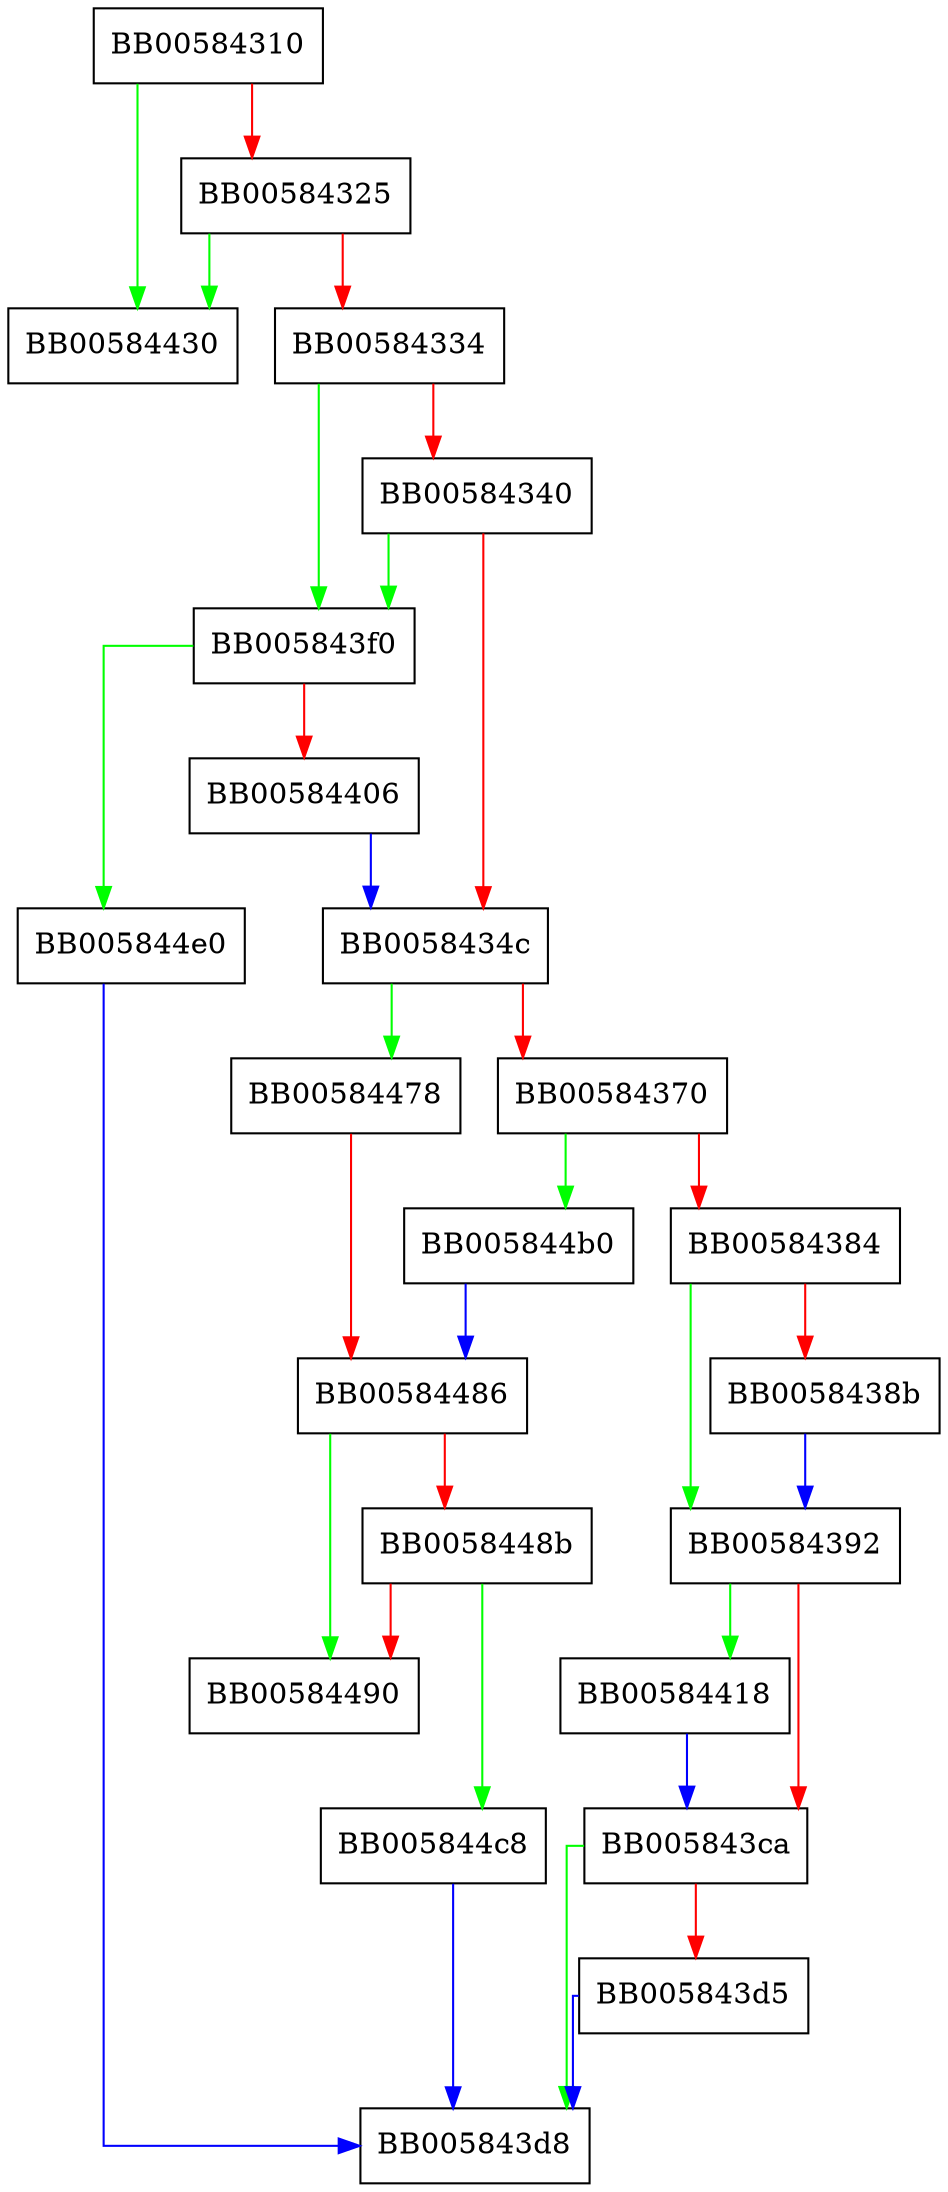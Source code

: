 digraph d2i_ECParameters {
  node [shape="box"];
  graph [splines=ortho];
  BB00584310 -> BB00584430 [color="green"];
  BB00584310 -> BB00584325 [color="red"];
  BB00584325 -> BB00584430 [color="green"];
  BB00584325 -> BB00584334 [color="red"];
  BB00584334 -> BB005843f0 [color="green"];
  BB00584334 -> BB00584340 [color="red"];
  BB00584340 -> BB005843f0 [color="green"];
  BB00584340 -> BB0058434c [color="red"];
  BB0058434c -> BB00584478 [color="green"];
  BB0058434c -> BB00584370 [color="red"];
  BB00584370 -> BB005844b0 [color="green"];
  BB00584370 -> BB00584384 [color="red"];
  BB00584384 -> BB00584392 [color="green"];
  BB00584384 -> BB0058438b [color="red"];
  BB0058438b -> BB00584392 [color="blue"];
  BB00584392 -> BB00584418 [color="green"];
  BB00584392 -> BB005843ca [color="red"];
  BB005843ca -> BB005843d8 [color="green"];
  BB005843ca -> BB005843d5 [color="red"];
  BB005843d5 -> BB005843d8 [color="blue"];
  BB005843f0 -> BB005844e0 [color="green"];
  BB005843f0 -> BB00584406 [color="red"];
  BB00584406 -> BB0058434c [color="blue"];
  BB00584418 -> BB005843ca [color="blue"];
  BB00584478 -> BB00584486 [color="red"];
  BB00584486 -> BB00584490 [color="green"];
  BB00584486 -> BB0058448b [color="red"];
  BB0058448b -> BB005844c8 [color="green"];
  BB0058448b -> BB00584490 [color="red"];
  BB005844b0 -> BB00584486 [color="blue"];
  BB005844c8 -> BB005843d8 [color="blue"];
  BB005844e0 -> BB005843d8 [color="blue"];
}